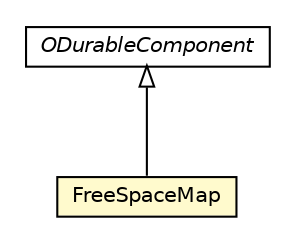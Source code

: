 #!/usr/local/bin/dot
#
# Class diagram 
# Generated by UMLGraph version R5_6-24-gf6e263 (http://www.umlgraph.org/)
#

digraph G {
	edge [fontname="Helvetica",fontsize=10,labelfontname="Helvetica",labelfontsize=10];
	node [fontname="Helvetica",fontsize=10,shape=plaintext];
	nodesep=0.25;
	ranksep=0.5;
	// com.orientechnologies.orient.core.storage.cluster.v2.FreeSpaceMap
	c1185474 [label=<<table title="com.orientechnologies.orient.core.storage.cluster.v2.FreeSpaceMap" border="0" cellborder="1" cellspacing="0" cellpadding="2" port="p" bgcolor="lemonChiffon" href="./FreeSpaceMap.html">
		<tr><td><table border="0" cellspacing="0" cellpadding="1">
<tr><td align="center" balign="center"> FreeSpaceMap </td></tr>
		</table></td></tr>
		</table>>, URL="./FreeSpaceMap.html", fontname="Helvetica", fontcolor="black", fontsize=10.0];
	// com.orientechnologies.orient.core.storage.impl.local.paginated.base.ODurableComponent
	c1185581 [label=<<table title="com.orientechnologies.orient.core.storage.impl.local.paginated.base.ODurableComponent" border="0" cellborder="1" cellspacing="0" cellpadding="2" port="p" href="../../impl/local/paginated/base/ODurableComponent.html">
		<tr><td><table border="0" cellspacing="0" cellpadding="1">
<tr><td align="center" balign="center"><font face="Helvetica-Oblique"> ODurableComponent </font></td></tr>
		</table></td></tr>
		</table>>, URL="../../impl/local/paginated/base/ODurableComponent.html", fontname="Helvetica", fontcolor="black", fontsize=10.0];
	//com.orientechnologies.orient.core.storage.cluster.v2.FreeSpaceMap extends com.orientechnologies.orient.core.storage.impl.local.paginated.base.ODurableComponent
	c1185581:p -> c1185474:p [dir=back,arrowtail=empty];
}

